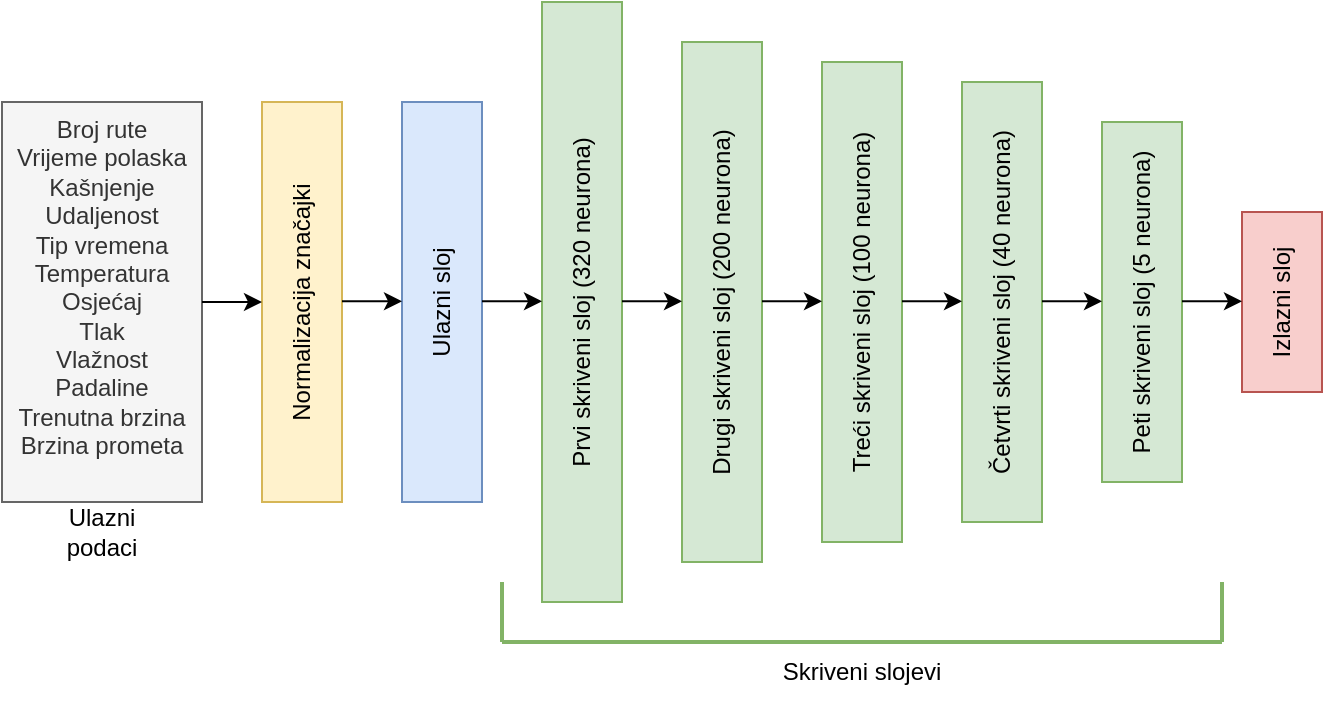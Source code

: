 <mxfile version="27.0.5">
  <diagram name="Page-1" id="mLgz0Qp9d8xKYsqhQWvO">
    <mxGraphModel dx="1377" dy="759" grid="1" gridSize="10" guides="1" tooltips="1" connect="1" arrows="1" fold="1" page="1" pageScale="1" pageWidth="850" pageHeight="1100" math="0" shadow="0">
      <root>
        <mxCell id="0" />
        <mxCell id="1" parent="0" />
        <mxCell id="BoZDByJMLtlRcte05xz--1" value="&lt;div&gt;Broj rute&lt;/div&gt;&lt;div&gt;Vrijeme polaska&lt;br&gt;Kašnjenje&lt;br&gt;Udaljenost&lt;br&gt;Tip vremena&lt;br&gt;Temperatura&lt;br&gt;Osjećaj&lt;br&gt;Tlak&lt;/div&gt;&lt;div&gt;Vlažnost&lt;br&gt;Padaline&lt;/div&gt;&lt;div&gt;Trenutna brzina&lt;br&gt;Brzina prometa&lt;br&gt;&lt;br&gt;&lt;/div&gt;" style="rounded=0;whiteSpace=wrap;html=1;fillColor=#f5f5f5;strokeColor=#666666;fontColor=#333333;" vertex="1" parent="1">
          <mxGeometry x="110" y="270" width="100" height="200" as="geometry" />
        </mxCell>
        <mxCell id="BoZDByJMLtlRcte05xz--2" value="Ulazni podaci" style="text;html=1;align=center;verticalAlign=middle;whiteSpace=wrap;rounded=0;" vertex="1" parent="1">
          <mxGeometry x="130" y="470" width="60" height="30" as="geometry" />
        </mxCell>
        <mxCell id="BoZDByJMLtlRcte05xz--4" value="Normalizacija značajki" style="rounded=0;whiteSpace=wrap;html=1;horizontal=0;fillColor=#fff2cc;strokeColor=#d6b656;" vertex="1" parent="1">
          <mxGeometry x="240" y="270" width="40" height="200" as="geometry" />
        </mxCell>
        <mxCell id="BoZDByJMLtlRcte05xz--5" value="" style="endArrow=classic;html=1;rounded=0;exitX=1;exitY=0.5;exitDx=0;exitDy=0;entryX=0;entryY=0.5;entryDx=0;entryDy=0;" edge="1" parent="1" source="BoZDByJMLtlRcte05xz--1" target="BoZDByJMLtlRcte05xz--4">
          <mxGeometry width="50" height="50" relative="1" as="geometry">
            <mxPoint x="400" y="490" as="sourcePoint" />
            <mxPoint x="450" y="440" as="targetPoint" />
          </mxGeometry>
        </mxCell>
        <mxCell id="BoZDByJMLtlRcte05xz--6" value="Ulazni sloj" style="rounded=0;whiteSpace=wrap;html=1;fillColor=#dae8fc;strokeColor=#6c8ebf;horizontal=0;" vertex="1" parent="1">
          <mxGeometry x="310" y="270" width="40" height="200" as="geometry" />
        </mxCell>
        <mxCell id="BoZDByJMLtlRcte05xz--7" value="Prvi skriveni sloj (320 neurona)" style="rounded=0;whiteSpace=wrap;html=1;horizontal=0;fillColor=#d5e8d4;strokeColor=#82b366;" vertex="1" parent="1">
          <mxGeometry x="380" y="220" width="40" height="300" as="geometry" />
        </mxCell>
        <mxCell id="BoZDByJMLtlRcte05xz--8" value="Peti skriveni sloj (5 neurona)" style="rounded=0;whiteSpace=wrap;html=1;horizontal=0;fillColor=#d5e8d4;strokeColor=#82b366;" vertex="1" parent="1">
          <mxGeometry x="660" y="280" width="40" height="180" as="geometry" />
        </mxCell>
        <mxCell id="BoZDByJMLtlRcte05xz--9" value="Treći skriveni sloj (100 neurona)" style="rounded=0;whiteSpace=wrap;html=1;horizontal=0;fillColor=#d5e8d4;strokeColor=#82b366;" vertex="1" parent="1">
          <mxGeometry x="520" y="250" width="40" height="240" as="geometry" />
        </mxCell>
        <mxCell id="BoZDByJMLtlRcte05xz--10" value="Četvrti skriveni sloj (40 neurona)" style="rounded=0;whiteSpace=wrap;html=1;horizontal=0;fillColor=#d5e8d4;strokeColor=#82b366;" vertex="1" parent="1">
          <mxGeometry x="590" y="260" width="40" height="220" as="geometry" />
        </mxCell>
        <mxCell id="BoZDByJMLtlRcte05xz--11" value="Drugi skriveni sloj (200 neurona)" style="rounded=0;whiteSpace=wrap;html=1;verticalAlign=middle;horizontal=0;fillColor=#d5e8d4;strokeColor=#82b366;" vertex="1" parent="1">
          <mxGeometry x="450" y="240" width="40" height="260" as="geometry" />
        </mxCell>
        <mxCell id="BoZDByJMLtlRcte05xz--12" value="Izlazni sloj" style="rounded=0;whiteSpace=wrap;html=1;fillColor=#f8cecc;strokeColor=#b85450;horizontal=0;" vertex="1" parent="1">
          <mxGeometry x="730" y="325" width="40" height="90" as="geometry" />
        </mxCell>
        <mxCell id="BoZDByJMLtlRcte05xz--14" value="" style="endArrow=classic;html=1;rounded=0;exitX=1;exitY=0.5;exitDx=0;exitDy=0;entryX=0;entryY=0.5;entryDx=0;entryDy=0;" edge="1" parent="1">
          <mxGeometry width="50" height="50" relative="1" as="geometry">
            <mxPoint x="280" y="369.67" as="sourcePoint" />
            <mxPoint x="310" y="369.67" as="targetPoint" />
          </mxGeometry>
        </mxCell>
        <mxCell id="BoZDByJMLtlRcte05xz--15" value="" style="endArrow=classic;html=1;rounded=0;exitX=1;exitY=0.5;exitDx=0;exitDy=0;entryX=0;entryY=0.5;entryDx=0;entryDy=0;" edge="1" parent="1">
          <mxGeometry width="50" height="50" relative="1" as="geometry">
            <mxPoint x="350" y="369.67" as="sourcePoint" />
            <mxPoint x="380" y="369.67" as="targetPoint" />
          </mxGeometry>
        </mxCell>
        <mxCell id="BoZDByJMLtlRcte05xz--16" value="" style="endArrow=classic;html=1;rounded=0;exitX=1;exitY=0.5;exitDx=0;exitDy=0;entryX=0;entryY=0.5;entryDx=0;entryDy=0;" edge="1" parent="1">
          <mxGeometry width="50" height="50" relative="1" as="geometry">
            <mxPoint x="420" y="369.67" as="sourcePoint" />
            <mxPoint x="450" y="369.67" as="targetPoint" />
          </mxGeometry>
        </mxCell>
        <mxCell id="BoZDByJMLtlRcte05xz--17" value="" style="endArrow=classic;html=1;rounded=0;exitX=1;exitY=0.5;exitDx=0;exitDy=0;entryX=0;entryY=0.5;entryDx=0;entryDy=0;" edge="1" parent="1">
          <mxGeometry width="50" height="50" relative="1" as="geometry">
            <mxPoint x="490" y="369.67" as="sourcePoint" />
            <mxPoint x="520" y="369.67" as="targetPoint" />
          </mxGeometry>
        </mxCell>
        <mxCell id="BoZDByJMLtlRcte05xz--19" value="" style="endArrow=classic;html=1;rounded=0;exitX=1;exitY=0.5;exitDx=0;exitDy=0;entryX=0;entryY=0.5;entryDx=0;entryDy=0;" edge="1" parent="1">
          <mxGeometry width="50" height="50" relative="1" as="geometry">
            <mxPoint x="560" y="369.67" as="sourcePoint" />
            <mxPoint x="590" y="369.67" as="targetPoint" />
          </mxGeometry>
        </mxCell>
        <mxCell id="BoZDByJMLtlRcte05xz--20" value="" style="endArrow=classic;html=1;rounded=0;exitX=1;exitY=0.5;exitDx=0;exitDy=0;entryX=0;entryY=0.5;entryDx=0;entryDy=0;" edge="1" parent="1">
          <mxGeometry width="50" height="50" relative="1" as="geometry">
            <mxPoint x="630" y="369.67" as="sourcePoint" />
            <mxPoint x="660" y="369.67" as="targetPoint" />
          </mxGeometry>
        </mxCell>
        <mxCell id="BoZDByJMLtlRcte05xz--21" value="" style="endArrow=classic;html=1;rounded=0;exitX=1;exitY=0.5;exitDx=0;exitDy=0;entryX=0;entryY=0.5;entryDx=0;entryDy=0;" edge="1" parent="1">
          <mxGeometry width="50" height="50" relative="1" as="geometry">
            <mxPoint x="700" y="369.67" as="sourcePoint" />
            <mxPoint x="730" y="369.67" as="targetPoint" />
          </mxGeometry>
        </mxCell>
        <mxCell id="BoZDByJMLtlRcte05xz--22" value="" style="endArrow=none;html=1;rounded=0;strokeColor=#82B366;strokeWidth=2;" edge="1" parent="1">
          <mxGeometry width="50" height="50" relative="1" as="geometry">
            <mxPoint x="360" y="540" as="sourcePoint" />
            <mxPoint x="720" y="540" as="targetPoint" />
          </mxGeometry>
        </mxCell>
        <mxCell id="BoZDByJMLtlRcte05xz--24" value="" style="endArrow=none;html=1;rounded=0;strokeColor=#82B366;strokeWidth=2;" edge="1" parent="1">
          <mxGeometry width="50" height="50" relative="1" as="geometry">
            <mxPoint x="720" y="510" as="sourcePoint" />
            <mxPoint x="720" y="540" as="targetPoint" />
          </mxGeometry>
        </mxCell>
        <mxCell id="BoZDByJMLtlRcte05xz--25" value="" style="endArrow=none;html=1;rounded=0;strokeColor=#82B366;strokeWidth=2;" edge="1" parent="1">
          <mxGeometry width="50" height="50" relative="1" as="geometry">
            <mxPoint x="360" y="540" as="sourcePoint" />
            <mxPoint x="360" y="510" as="targetPoint" />
          </mxGeometry>
        </mxCell>
        <mxCell id="BoZDByJMLtlRcte05xz--26" value="Skriveni slojevi" style="text;html=1;align=center;verticalAlign=middle;whiteSpace=wrap;rounded=0;" vertex="1" parent="1">
          <mxGeometry x="460" y="540" width="160" height="30" as="geometry" />
        </mxCell>
      </root>
    </mxGraphModel>
  </diagram>
</mxfile>
